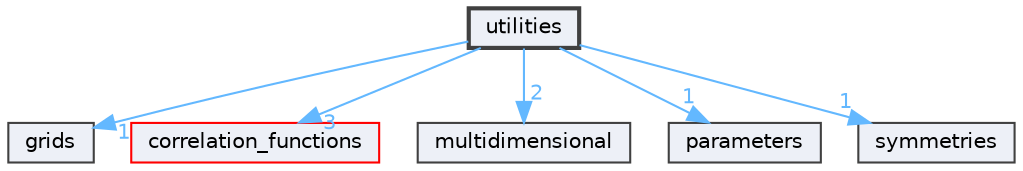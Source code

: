 digraph "utilities"
{
 // INTERACTIVE_SVG=YES
 // LATEX_PDF_SIZE
  bgcolor="transparent";
  edge [fontname=Helvetica,fontsize=10,labelfontname=Helvetica,labelfontsize=10];
  node [fontname=Helvetica,fontsize=10,shape=box,height=0.2,width=0.4];
  compound=true
  dir_df38b2a5d584e0f6066b4518b95c638b [label="utilities", fillcolor="#edf0f7", color="grey25", style="filled,bold", URL="dir_df38b2a5d584e0f6066b4518b95c638b.html",tooltip=""];
  dir_15107c8e7a0cc6e02ee0f5189f1c1343 [label="grids", fillcolor="#edf0f7", color="grey25", style="filled", URL="dir_15107c8e7a0cc6e02ee0f5189f1c1343.html",tooltip=""];
  dir_bafa75a8501ccb76a28f5bb43dc7d205 [label="correlation_functions", fillcolor="#edf0f7", color="red", style="filled", URL="dir_bafa75a8501ccb76a28f5bb43dc7d205.html",tooltip=""];
  dir_7e0934510e8f4ecf5dca9873b8ab4fe1 [label="multidimensional", fillcolor="#edf0f7", color="grey25", style="filled", URL="dir_7e0934510e8f4ecf5dca9873b8ab4fe1.html",tooltip=""];
  dir_71fd758a6a15c08fe6e53029e0ced71d [label="parameters", fillcolor="#edf0f7", color="grey25", style="filled", URL="dir_71fd758a6a15c08fe6e53029e0ced71d.html",tooltip=""];
  dir_3e5922525fa33f19479cfde15131040f [label="symmetries", fillcolor="#edf0f7", color="grey25", style="filled", URL="dir_3e5922525fa33f19479cfde15131040f.html",tooltip=""];
  dir_df38b2a5d584e0f6066b4518b95c638b->dir_15107c8e7a0cc6e02ee0f5189f1c1343 [headlabel="1", labeldistance=1.5 headhref="dir_000018_000005.html" href="dir_000018_000005.html" color="steelblue1" fontcolor="steelblue1"];
  dir_df38b2a5d584e0f6066b4518b95c638b->dir_3e5922525fa33f19479cfde15131040f [headlabel="1", labeldistance=1.5 headhref="dir_000018_000016.html" href="dir_000018_000016.html" color="steelblue1" fontcolor="steelblue1"];
  dir_df38b2a5d584e0f6066b4518b95c638b->dir_71fd758a6a15c08fe6e53029e0ced71d [headlabel="1", labeldistance=1.5 headhref="dir_000018_000013.html" href="dir_000018_000013.html" color="steelblue1" fontcolor="steelblue1"];
  dir_df38b2a5d584e0f6066b4518b95c638b->dir_7e0934510e8f4ecf5dca9873b8ab4fe1 [headlabel="2", labeldistance=1.5 headhref="dir_000018_000010.html" href="dir_000018_000010.html" color="steelblue1" fontcolor="steelblue1"];
  dir_df38b2a5d584e0f6066b4518b95c638b->dir_bafa75a8501ccb76a28f5bb43dc7d205 [headlabel="3", labeldistance=1.5 headhref="dir_000018_000002.html" href="dir_000018_000002.html" color="steelblue1" fontcolor="steelblue1"];
}
